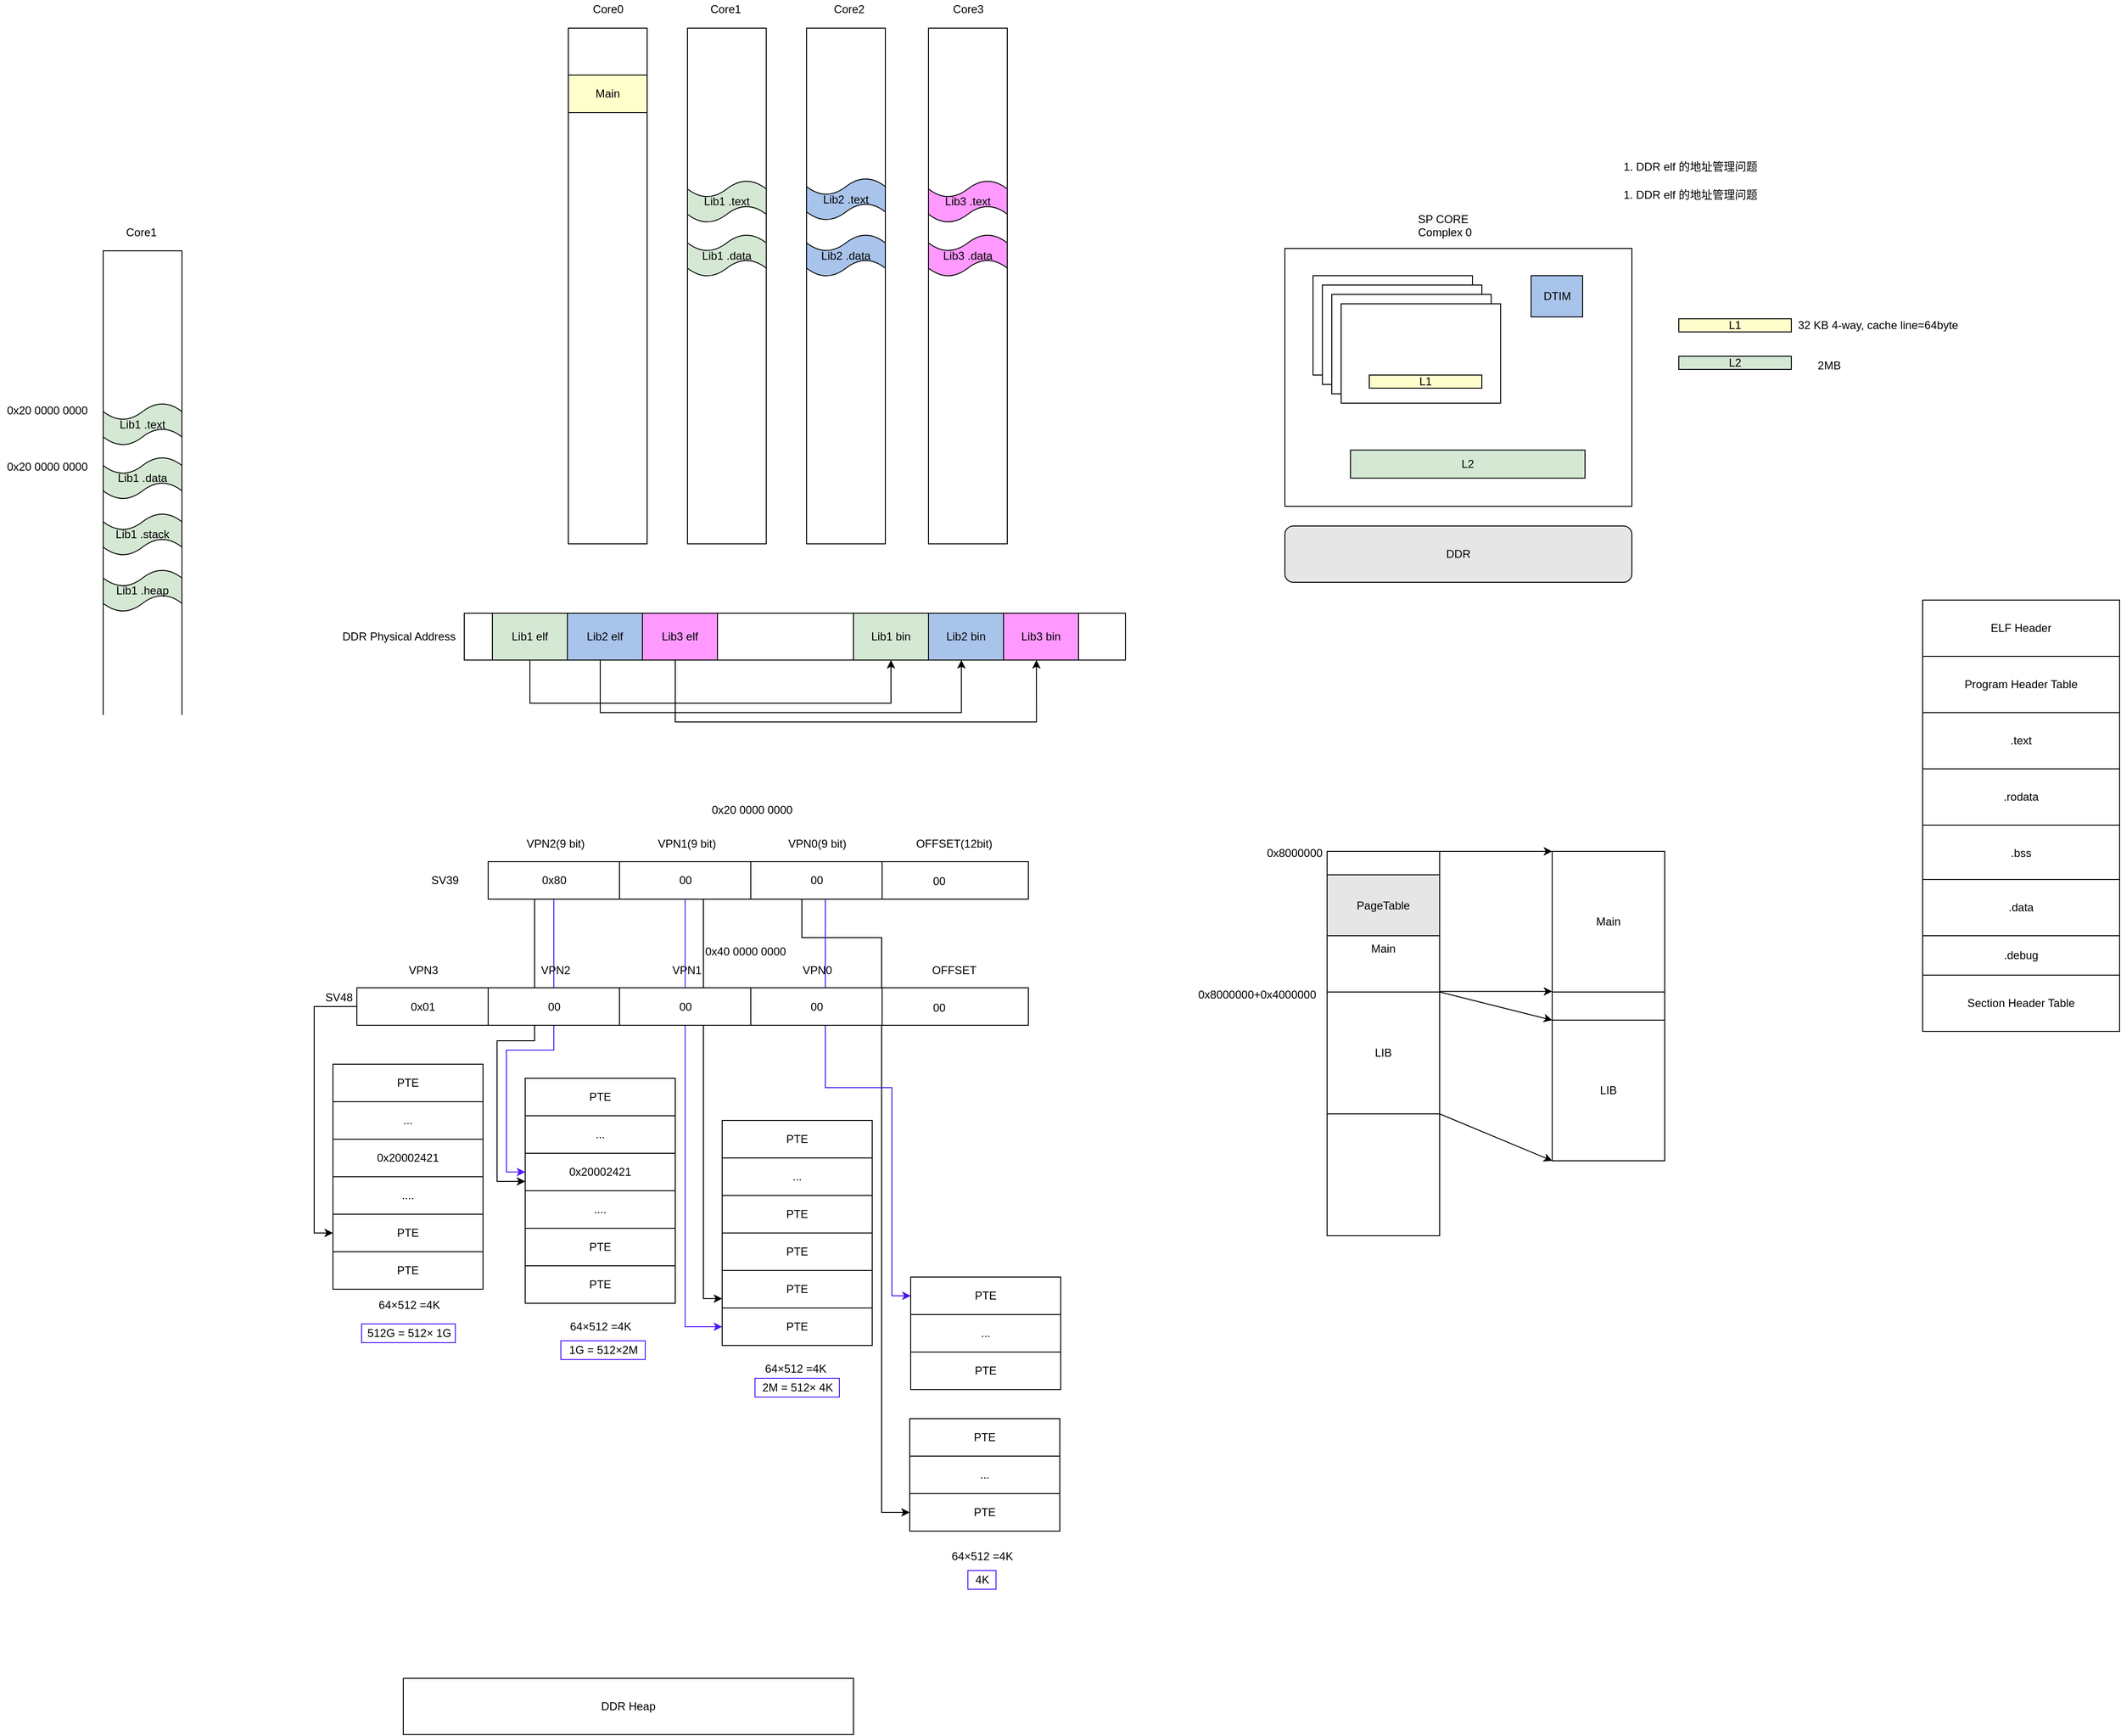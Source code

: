 <mxfile version="16.2.6" type="github" pages="2">
  <diagram id="i7QMW1x5K39RaPrYkrut" name="Page-1">
    <mxGraphModel dx="2685" dy="793" grid="1" gridSize="10" guides="1" tooltips="1" connect="1" arrows="1" fold="1" page="1" pageScale="1" pageWidth="827" pageHeight="1169" math="0" shadow="0">
      <root>
        <mxCell id="0" />
        <mxCell id="1" parent="0" />
        <mxCell id="T-AjPEsx9ttNybl-r1r7-1" value="&lt;br&gt;&lt;br&gt;&lt;br&gt;&lt;br&gt;Main" style="rounded=0;whiteSpace=wrap;html=1;" parent="1" vertex="1">
          <mxGeometry x="1235" y="1038" width="120" height="150" as="geometry" />
        </mxCell>
        <mxCell id="L2IleCqi2TQ5qBMg59UK-1" value="" style="rounded=0;whiteSpace=wrap;html=1;shadow=0;fillColor=#FFFFFF;" parent="1" vertex="1">
          <mxGeometry x="680" y="160" width="84" height="550" as="geometry" />
        </mxCell>
        <mxCell id="UY1nmOvBTnCcTEySD0qH-19" value="" style="rounded=0;whiteSpace=wrap;html=1;shadow=0;fillColor=#FFFFFF;" parent="1" vertex="1">
          <mxGeometry x="553" y="160" width="84" height="550" as="geometry" />
        </mxCell>
        <mxCell id="5-YmETOSnR6zZhraZ0Ge-8" value="" style="rounded=0;whiteSpace=wrap;html=1;shadow=0;fillColor=#FFFFFF;" parent="1" vertex="1">
          <mxGeometry x="315" y="784" width="705" height="50" as="geometry" />
        </mxCell>
        <mxCell id="5-YmETOSnR6zZhraZ0Ge-15" value="1. DDR elf 的地址管理问题&lt;br&gt;&lt;br&gt;" style="text;html=1;align=center;verticalAlign=middle;resizable=0;points=[];autosize=1;" parent="1" vertex="1">
          <mxGeometry x="1542" y="300" width="160" height="30" as="geometry" />
        </mxCell>
        <mxCell id="5-YmETOSnR6zZhraZ0Ge-16" value="1. DDR elf 的地址管理问题&lt;br&gt;&lt;br&gt;" style="text;html=1;align=center;verticalAlign=middle;resizable=0;points=[];autosize=1;" parent="1" vertex="1">
          <mxGeometry x="1542" y="330" width="160" height="30" as="geometry" />
        </mxCell>
        <mxCell id="5-YmETOSnR6zZhraZ0Ge-19" value="&lt;span style=&quot;color: rgb(0 , 0 , 0) ; font-family: &amp;#34;helvetica&amp;#34; ; font-size: 12px ; font-style: normal ; font-weight: 400 ; letter-spacing: normal ; text-align: center ; text-indent: 0px ; text-transform: none ; word-spacing: 0px ; background-color: rgb(248 , 249 , 250) ; display: inline ; float: none&quot;&gt;SP CORE Complex 0&lt;/span&gt;" style="text;whiteSpace=wrap;html=1;" parent="1" vertex="1">
          <mxGeometry x="1330" y="350" width="90" height="30" as="geometry" />
        </mxCell>
        <mxCell id="UY1nmOvBTnCcTEySD0qH-1" value="" style="rounded=0;whiteSpace=wrap;html=1;shadow=0;fillColor=#FFFFFF;" parent="1" vertex="1">
          <mxGeometry x="426" y="160" width="84" height="550" as="geometry" />
        </mxCell>
        <mxCell id="UY1nmOvBTnCcTEySD0qH-3" value="Core0" style="text;html=1;align=center;verticalAlign=middle;resizable=0;points=[];autosize=1;" parent="1" vertex="1">
          <mxGeometry x="443" y="130" width="50" height="20" as="geometry" />
        </mxCell>
        <mxCell id="UY1nmOvBTnCcTEySD0qH-6" value="Core1&amp;nbsp;" style="text;html=1;align=center;verticalAlign=middle;resizable=0;points=[];autosize=1;" parent="1" vertex="1">
          <mxGeometry x="570" y="130" width="50" height="20" as="geometry" />
        </mxCell>
        <mxCell id="HonQHaW1GuDTfkBPhVtA-12" style="edgeStyle=orthogonalEdgeStyle;rounded=0;orthogonalLoop=1;jettySize=auto;html=1;entryX=0.5;entryY=1;entryDx=0;entryDy=0;" parent="1" source="5-YmETOSnR6zZhraZ0Ge-2" target="HonQHaW1GuDTfkBPhVtA-6" edge="1">
          <mxGeometry relative="1" as="geometry">
            <Array as="points">
              <mxPoint x="385" y="880" />
              <mxPoint x="770" y="880" />
            </Array>
          </mxGeometry>
        </mxCell>
        <mxCell id="5-YmETOSnR6zZhraZ0Ge-2" value="Lib1 elf" style="rounded=0;whiteSpace=wrap;html=1;fillColor=#D5E8D4;direction=east;" parent="1" vertex="1">
          <mxGeometry x="345" y="784" width="80" height="50" as="geometry" />
        </mxCell>
        <mxCell id="5-YmETOSnR6zZhraZ0Ge-4" value="&lt;span&gt;Lib2 elf&lt;/span&gt;" style="rounded=0;whiteSpace=wrap;html=1;fillColor=#A9C4EB;direction=east;" parent="1" vertex="1">
          <mxGeometry x="425" y="784" width="80" height="50" as="geometry" />
        </mxCell>
        <mxCell id="5-YmETOSnR6zZhraZ0Ge-5" value="&lt;span&gt;Lib3 elf&lt;/span&gt;" style="rounded=0;whiteSpace=wrap;html=1;fillColor=#FF99FF;direction=east;" parent="1" vertex="1">
          <mxGeometry x="505" y="784" width="80" height="50" as="geometry" />
        </mxCell>
        <mxCell id="UY1nmOvBTnCcTEySD0qH-9" value="DDR Physical Address" style="text;html=1;align=center;verticalAlign=middle;resizable=0;points=[];autosize=1;strokeColor=none;fillColor=none;" parent="1" vertex="1">
          <mxGeometry x="175" y="799" width="140" height="20" as="geometry" />
        </mxCell>
        <mxCell id="UY1nmOvBTnCcTEySD0qH-10" style="edgeStyle=orthogonalEdgeStyle;rounded=0;orthogonalLoop=1;jettySize=auto;html=1;exitX=0.5;exitY=1;exitDx=0;exitDy=0;" parent="1" source="UY1nmOvBTnCcTEySD0qH-1" target="UY1nmOvBTnCcTEySD0qH-1" edge="1">
          <mxGeometry relative="1" as="geometry" />
        </mxCell>
        <mxCell id="UY1nmOvBTnCcTEySD0qH-16" value="Lib2 .text" style="shape=tape;whiteSpace=wrap;html=1;fillColor=#A9C4EB;" parent="1" vertex="1">
          <mxGeometry x="680" y="320" width="84" height="45" as="geometry" />
        </mxCell>
        <mxCell id="UY1nmOvBTnCcTEySD0qH-17" value="Lib2 .data" style="shape=tape;whiteSpace=wrap;html=1;fillColor=#A9C4EB;" parent="1" vertex="1">
          <mxGeometry x="680" y="380" width="84" height="45" as="geometry" />
        </mxCell>
        <mxCell id="UY1nmOvBTnCcTEySD0qH-18" value="Lib1 .text" style="shape=tape;whiteSpace=wrap;html=1;fillColor=#D5E8D4;" parent="1" vertex="1">
          <mxGeometry x="553" y="322.5" width="84" height="45" as="geometry" />
        </mxCell>
        <mxCell id="UY1nmOvBTnCcTEySD0qH-21" value="Main" style="rounded=0;whiteSpace=wrap;html=1;shadow=0;fillColor=#FFFFCC;" parent="1" vertex="1">
          <mxGeometry x="426" y="210" width="84" height="40" as="geometry" />
        </mxCell>
        <mxCell id="UY1nmOvBTnCcTEySD0qH-22" value="Lib1 .data" style="shape=tape;whiteSpace=wrap;html=1;fillColor=#D5E8D4;" parent="1" vertex="1">
          <mxGeometry x="553" y="380" width="84" height="45" as="geometry" />
        </mxCell>
        <mxCell id="-TkV1AA6lkXoR1iK7Sbg-1" value="" style="rounded=0;whiteSpace=wrap;html=1;" parent="1" vertex="1">
          <mxGeometry x="1190" y="395" width="370" height="275" as="geometry" />
        </mxCell>
        <mxCell id="-TkV1AA6lkXoR1iK7Sbg-10" value="L2" style="rounded=0;whiteSpace=wrap;html=1;fillColor=#D5E8D4;" parent="1" vertex="1">
          <mxGeometry x="1260" y="610" width="250" height="30" as="geometry" />
        </mxCell>
        <mxCell id="-TkV1AA6lkXoR1iK7Sbg-11" value="" style="rounded=0;whiteSpace=wrap;html=1;" parent="1" vertex="1">
          <mxGeometry x="1220" y="424" width="170" height="106" as="geometry" />
        </mxCell>
        <mxCell id="-TkV1AA6lkXoR1iK7Sbg-12" value="" style="rounded=0;whiteSpace=wrap;html=1;" parent="1" vertex="1">
          <mxGeometry x="1230" y="434" width="170" height="106" as="geometry" />
        </mxCell>
        <mxCell id="-TkV1AA6lkXoR1iK7Sbg-13" value="" style="rounded=0;whiteSpace=wrap;html=1;" parent="1" vertex="1">
          <mxGeometry x="1240" y="444" width="170" height="106" as="geometry" />
        </mxCell>
        <mxCell id="-TkV1AA6lkXoR1iK7Sbg-14" value="" style="rounded=0;whiteSpace=wrap;html=1;" parent="1" vertex="1">
          <mxGeometry x="1250" y="454" width="170" height="106" as="geometry" />
        </mxCell>
        <mxCell id="-TkV1AA6lkXoR1iK7Sbg-15" value="L1" style="rounded=0;whiteSpace=wrap;html=1;fillColor=#FFFFCC;" parent="1" vertex="1">
          <mxGeometry x="1280" y="530" width="120" height="14" as="geometry" />
        </mxCell>
        <mxCell id="-TkV1AA6lkXoR1iK7Sbg-16" value="DDR" style="rounded=1;whiteSpace=wrap;html=1;fillColor=#E6E6E6;" parent="1" vertex="1">
          <mxGeometry x="1190" y="691" width="370" height="60" as="geometry" />
        </mxCell>
        <mxCell id="-TkV1AA6lkXoR1iK7Sbg-17" value="DTIM" style="rounded=0;whiteSpace=wrap;html=1;fillColor=#A9C4EB;" parent="1" vertex="1">
          <mxGeometry x="1452.5" y="424" width="55" height="44" as="geometry" />
        </mxCell>
        <mxCell id="-TkV1AA6lkXoR1iK7Sbg-18" value="L1" style="rounded=0;whiteSpace=wrap;html=1;fillColor=#FFFFCC;" parent="1" vertex="1">
          <mxGeometry x="1610" y="470" width="120" height="14" as="geometry" />
        </mxCell>
        <mxCell id="-TkV1AA6lkXoR1iK7Sbg-20" value="32 KB 4-way, cache line=64byte" style="text;html=1;align=center;verticalAlign=middle;resizable=0;points=[];autosize=1;strokeColor=none;fillColor=none;" parent="1" vertex="1">
          <mxGeometry x="1727" y="467" width="190" height="20" as="geometry" />
        </mxCell>
        <mxCell id="-TkV1AA6lkXoR1iK7Sbg-21" value="L2" style="rounded=0;whiteSpace=wrap;html=1;fillColor=#D5E8D4;" parent="1" vertex="1">
          <mxGeometry x="1610" y="510" width="120" height="14" as="geometry" />
        </mxCell>
        <mxCell id="L2IleCqi2TQ5qBMg59UK-2" value="Core2" style="text;html=1;align=center;verticalAlign=middle;resizable=0;points=[];autosize=1;" parent="1" vertex="1">
          <mxGeometry x="700" y="130" width="50" height="20" as="geometry" />
        </mxCell>
        <mxCell id="HonQHaW1GuDTfkBPhVtA-1" value="ELF Header" style="rounded=0;whiteSpace=wrap;html=1;" parent="1" vertex="1">
          <mxGeometry x="1870" y="770" width="210" height="60" as="geometry" />
        </mxCell>
        <mxCell id="HonQHaW1GuDTfkBPhVtA-2" value="" style="rounded=0;whiteSpace=wrap;html=1;shadow=0;fillColor=#FFFFFF;" parent="1" vertex="1">
          <mxGeometry x="810" y="160" width="84" height="550" as="geometry" />
        </mxCell>
        <mxCell id="HonQHaW1GuDTfkBPhVtA-3" value="Core3" style="text;html=1;align=center;verticalAlign=middle;resizable=0;points=[];autosize=1;" parent="1" vertex="1">
          <mxGeometry x="827" y="130" width="50" height="20" as="geometry" />
        </mxCell>
        <mxCell id="HonQHaW1GuDTfkBPhVtA-4" value="Lib3 .text" style="shape=tape;whiteSpace=wrap;html=1;fillColor=#FF99FF;" parent="1" vertex="1">
          <mxGeometry x="810" y="322.5" width="84" height="45" as="geometry" />
        </mxCell>
        <mxCell id="HonQHaW1GuDTfkBPhVtA-5" value="Lib3 .data" style="shape=tape;whiteSpace=wrap;html=1;fillColor=#FF99FF;" parent="1" vertex="1">
          <mxGeometry x="810" y="380" width="84" height="45" as="geometry" />
        </mxCell>
        <mxCell id="HonQHaW1GuDTfkBPhVtA-6" value="Lib1 bin" style="rounded=0;whiteSpace=wrap;html=1;fillColor=#D5E8D4;direction=east;" parent="1" vertex="1">
          <mxGeometry x="730" y="784" width="80" height="50" as="geometry" />
        </mxCell>
        <mxCell id="HonQHaW1GuDTfkBPhVtA-7" value="&lt;span&gt;Lib2 bin&lt;/span&gt;" style="rounded=0;whiteSpace=wrap;html=1;fillColor=#A9C4EB;direction=east;" parent="1" vertex="1">
          <mxGeometry x="810" y="784" width="80" height="50" as="geometry" />
        </mxCell>
        <mxCell id="HonQHaW1GuDTfkBPhVtA-8" value="&lt;span&gt;Lib3 bin&lt;/span&gt;" style="rounded=0;whiteSpace=wrap;html=1;fillColor=#FF99FF;direction=east;" parent="1" vertex="1">
          <mxGeometry x="890" y="784" width="80" height="50" as="geometry" />
        </mxCell>
        <mxCell id="HonQHaW1GuDTfkBPhVtA-14" style="edgeStyle=orthogonalEdgeStyle;rounded=0;orthogonalLoop=1;jettySize=auto;html=1;entryX=0.5;entryY=1;entryDx=0;entryDy=0;" parent="1" edge="1">
          <mxGeometry relative="1" as="geometry">
            <mxPoint x="460.001" y="834" as="sourcePoint" />
            <mxPoint x="845.06" y="834" as="targetPoint" />
            <Array as="points">
              <mxPoint x="460" y="890" />
              <mxPoint x="845" y="890" />
            </Array>
          </mxGeometry>
        </mxCell>
        <mxCell id="HonQHaW1GuDTfkBPhVtA-15" style="edgeStyle=orthogonalEdgeStyle;rounded=0;orthogonalLoop=1;jettySize=auto;html=1;entryX=0.5;entryY=1;entryDx=0;entryDy=0;" parent="1" edge="1">
          <mxGeometry relative="1" as="geometry">
            <mxPoint x="540.001" y="834" as="sourcePoint" />
            <mxPoint x="925.06" y="834" as="targetPoint" />
            <Array as="points">
              <mxPoint x="540" y="900" />
              <mxPoint x="925" y="900" />
            </Array>
          </mxGeometry>
        </mxCell>
        <mxCell id="jBTfVMKnUpAUVkYWKBrM-1" value="Main" style="rounded=0;whiteSpace=wrap;html=1;shadow=0;fillColor=#FFFFFF;" parent="1" vertex="1">
          <mxGeometry x="1475" y="1038" width="120" height="150" as="geometry" />
        </mxCell>
        <mxCell id="jBTfVMKnUpAUVkYWKBrM-3" value="2MB" style="text;html=1;align=center;verticalAlign=middle;resizable=0;points=[];autosize=1;strokeColor=none;fillColor=none;" parent="1" vertex="1">
          <mxGeometry x="1750" y="510" width="40" height="20" as="geometry" />
        </mxCell>
        <mxCell id="Frzh3NOF6K0jL3K60kuY-6" value="" style="rounded=0;whiteSpace=wrap;html=1;shadow=0;fillColor=#FFFFFF;" parent="1" vertex="1">
          <mxGeometry x="-70" y="397.5" width="84" height="550" as="geometry" />
        </mxCell>
        <mxCell id="Frzh3NOF6K0jL3K60kuY-7" value="Core1&amp;nbsp;" style="text;html=1;align=center;verticalAlign=middle;resizable=0;points=[];autosize=1;" parent="1" vertex="1">
          <mxGeometry x="-53" y="367.5" width="50" height="20" as="geometry" />
        </mxCell>
        <mxCell id="Frzh3NOF6K0jL3K60kuY-8" value="Lib1 .text" style="shape=tape;whiteSpace=wrap;html=1;fillColor=#D5E8D4;" parent="1" vertex="1">
          <mxGeometry x="-70" y="560" width="84" height="45" as="geometry" />
        </mxCell>
        <mxCell id="Frzh3NOF6K0jL3K60kuY-9" value="Lib1 .data" style="shape=tape;whiteSpace=wrap;html=1;fillColor=#D5E8D4;" parent="1" vertex="1">
          <mxGeometry x="-70" y="617.5" width="84" height="45" as="geometry" />
        </mxCell>
        <mxCell id="Frzh3NOF6K0jL3K60kuY-10" value="Lib1 .stack" style="shape=tape;whiteSpace=wrap;html=1;fillColor=#D5E8D4;" parent="1" vertex="1">
          <mxGeometry x="-70" y="677.5" width="84" height="45" as="geometry" />
        </mxCell>
        <mxCell id="Frzh3NOF6K0jL3K60kuY-11" value="Lib1 .heap" style="shape=tape;whiteSpace=wrap;html=1;fillColor=#D5E8D4;" parent="1" vertex="1">
          <mxGeometry x="-70" y="737.5" width="84" height="45" as="geometry" />
        </mxCell>
        <mxCell id="Frzh3NOF6K0jL3K60kuY-13" value="..." style="rounded=0;whiteSpace=wrap;html=1;" parent="1" vertex="1">
          <mxGeometry x="380" y="1320" width="160" height="40" as="geometry" />
        </mxCell>
        <mxCell id="Frzh3NOF6K0jL3K60kuY-14" value="..." style="rounded=0;whiteSpace=wrap;html=1;" parent="1" vertex="1">
          <mxGeometry x="380" y="1360" width="160" height="40" as="geometry" />
        </mxCell>
        <mxCell id="Frzh3NOF6K0jL3K60kuY-16" value="...." style="rounded=0;whiteSpace=wrap;html=1;" parent="1" vertex="1">
          <mxGeometry x="380" y="1400" width="160" height="40" as="geometry" />
        </mxCell>
        <mxCell id="Frzh3NOF6K0jL3K60kuY-18" value="PTE" style="rounded=0;whiteSpace=wrap;html=1;" parent="1" vertex="1">
          <mxGeometry x="590" y="1445" width="160" height="40" as="geometry" />
        </mxCell>
        <mxCell id="Frzh3NOF6K0jL3K60kuY-19" value="..." style="rounded=0;whiteSpace=wrap;html=1;" parent="1" vertex="1">
          <mxGeometry x="590" y="1485" width="160" height="40" as="geometry" />
        </mxCell>
        <mxCell id="iAb83iII4qzcodz275BM-15" style="edgeStyle=orthogonalEdgeStyle;rounded=0;orthogonalLoop=1;jettySize=auto;html=1;entryX=0;entryY=0.5;entryDx=0;entryDy=0;exitX=0.389;exitY=0.986;exitDx=0;exitDy=0;exitPerimeter=0;" parent="1" source="iAb83iII4qzcodz275BM-1" target="Frzh3NOF6K0jL3K60kuY-24" edge="1">
          <mxGeometry relative="1" as="geometry">
            <Array as="points">
              <mxPoint x="675" y="1130" />
              <mxPoint x="760" y="1130" />
              <mxPoint x="760" y="1743" />
            </Array>
          </mxGeometry>
        </mxCell>
        <mxCell id="Frzh3NOF6K0jL3K60kuY-20" value="PTE" style="rounded=0;whiteSpace=wrap;html=1;" parent="1" vertex="1">
          <mxGeometry x="590" y="1525" width="160" height="40" as="geometry" />
        </mxCell>
        <mxCell id="Frzh3NOF6K0jL3K60kuY-22" value="PTE" style="rounded=0;whiteSpace=wrap;html=1;" parent="1" vertex="1">
          <mxGeometry x="790" y="1643" width="160" height="40" as="geometry" />
        </mxCell>
        <mxCell id="Frzh3NOF6K0jL3K60kuY-23" value="..." style="rounded=0;whiteSpace=wrap;html=1;" parent="1" vertex="1">
          <mxGeometry x="790" y="1683" width="160" height="40" as="geometry" />
        </mxCell>
        <mxCell id="Frzh3NOF6K0jL3K60kuY-24" value="PTE" style="rounded=0;whiteSpace=wrap;html=1;" parent="1" vertex="1">
          <mxGeometry x="790" y="1723" width="160" height="40" as="geometry" />
        </mxCell>
        <mxCell id="iAb83iII4qzcodz275BM-50" style="edgeStyle=orthogonalEdgeStyle;rounded=0;orthogonalLoop=1;jettySize=auto;html=1;entryX=0;entryY=0.5;entryDx=0;entryDy=0;strokeColor=#4F19FF;" parent="1" source="Frzh3NOF6K0jL3K60kuY-26" target="Frzh3NOF6K0jL3K60kuY-20" edge="1">
          <mxGeometry relative="1" as="geometry" />
        </mxCell>
        <mxCell id="iAb83iII4qzcodz275BM-51" style="edgeStyle=orthogonalEdgeStyle;rounded=0;orthogonalLoop=1;jettySize=auto;html=1;entryX=0;entryY=0.75;entryDx=0;entryDy=0;strokeColor=#000000;" parent="1" source="Frzh3NOF6K0jL3K60kuY-26" target="iAb83iII4qzcodz275BM-19" edge="1">
          <mxGeometry relative="1" as="geometry">
            <Array as="points">
              <mxPoint x="570" y="1515" />
            </Array>
          </mxGeometry>
        </mxCell>
        <mxCell id="Frzh3NOF6K0jL3K60kuY-26" value="00" style="rounded=0;whiteSpace=wrap;html=1;" parent="1" vertex="1">
          <mxGeometry x="480.5" y="1049" width="140" height="40" as="geometry" />
        </mxCell>
        <mxCell id="Frzh3NOF6K0jL3K60kuY-27" value="0x20 0000 0000" style="text;html=1;align=center;verticalAlign=middle;resizable=0;points=[];autosize=1;strokeColor=none;fillColor=none;" parent="1" vertex="1">
          <mxGeometry x="-180" y="557.5" width="100" height="20" as="geometry" />
        </mxCell>
        <mxCell id="Frzh3NOF6K0jL3K60kuY-28" value="0x20 0000 0000" style="text;html=1;align=center;verticalAlign=middle;resizable=0;points=[];autosize=1;strokeColor=none;fillColor=none;" parent="1" vertex="1">
          <mxGeometry x="-180" y="617.5" width="100" height="20" as="geometry" />
        </mxCell>
        <mxCell id="iAb83iII4qzcodz275BM-53" style="edgeStyle=orthogonalEdgeStyle;rounded=0;orthogonalLoop=1;jettySize=auto;html=1;entryX=0;entryY=0.5;entryDx=0;entryDy=0;strokeColor=#4817E8;" parent="1" source="iAb83iII4qzcodz275BM-1" target="iAb83iII4qzcodz275BM-24" edge="1">
          <mxGeometry relative="1" as="geometry">
            <Array as="points">
              <mxPoint x="700" y="1290" />
              <mxPoint x="771" y="1290" />
              <mxPoint x="771" y="1512" />
            </Array>
          </mxGeometry>
        </mxCell>
        <mxCell id="iAb83iII4qzcodz275BM-1" value="00" style="rounded=0;whiteSpace=wrap;html=1;" parent="1" vertex="1">
          <mxGeometry x="620.5" y="1049" width="140" height="40" as="geometry" />
        </mxCell>
        <mxCell id="iAb83iII4qzcodz275BM-2" value="" style="rounded=0;whiteSpace=wrap;html=1;" parent="1" vertex="1">
          <mxGeometry x="760.5" y="1049" width="156" height="40" as="geometry" />
        </mxCell>
        <mxCell id="iAb83iII4qzcodz275BM-3" value="00" style="text;html=1;align=center;verticalAlign=middle;resizable=0;points=[];autosize=1;strokeColor=none;fillColor=none;" parent="1" vertex="1">
          <mxGeometry x="805.5" y="1060" width="30" height="20" as="geometry" />
        </mxCell>
        <mxCell id="iAb83iII4qzcodz275BM-49" style="edgeStyle=orthogonalEdgeStyle;rounded=0;orthogonalLoop=1;jettySize=auto;html=1;entryX=0;entryY=0.5;entryDx=0;entryDy=0;strokeColor=#4F19FF;" parent="1" source="iAb83iII4qzcodz275BM-4" target="iAb83iII4qzcodz275BM-13" edge="1">
          <mxGeometry relative="1" as="geometry">
            <Array as="points">
              <mxPoint x="410" y="1250" />
              <mxPoint x="360" y="1250" />
              <mxPoint x="360" y="1380" />
            </Array>
          </mxGeometry>
        </mxCell>
        <mxCell id="iAb83iII4qzcodz275BM-52" style="edgeStyle=orthogonalEdgeStyle;rounded=0;orthogonalLoop=1;jettySize=auto;html=1;entryX=0;entryY=0.75;entryDx=0;entryDy=0;strokeColor=#000000;" parent="1" source="iAb83iII4qzcodz275BM-4" target="iAb83iII4qzcodz275BM-13" edge="1">
          <mxGeometry relative="1" as="geometry">
            <Array as="points">
              <mxPoint x="390" y="1240" />
              <mxPoint x="350" y="1240" />
              <mxPoint x="350" y="1390" />
            </Array>
          </mxGeometry>
        </mxCell>
        <mxCell id="iAb83iII4qzcodz275BM-4" value="0x80" style="rounded=0;whiteSpace=wrap;html=1;" parent="1" vertex="1">
          <mxGeometry x="340.5" y="1049" width="140" height="40" as="geometry" />
        </mxCell>
        <mxCell id="iAb83iII4qzcodz275BM-6" value="SV39" style="text;html=1;align=center;verticalAlign=middle;resizable=0;points=[];autosize=1;strokeColor=none;fillColor=none;" parent="1" vertex="1">
          <mxGeometry x="273.5" y="1059" width="40" height="20" as="geometry" />
        </mxCell>
        <mxCell id="iAb83iII4qzcodz275BM-7" value="OFFSET(12bit)" style="text;html=1;align=center;verticalAlign=middle;resizable=0;points=[];autosize=1;strokeColor=none;fillColor=none;" parent="1" vertex="1">
          <mxGeometry x="786.5" y="1020" width="100" height="20" as="geometry" />
        </mxCell>
        <mxCell id="iAb83iII4qzcodz275BM-8" value="VPN0(9 bit)" style="text;html=1;align=center;verticalAlign=middle;resizable=0;points=[];autosize=1;strokeColor=none;fillColor=none;" parent="1" vertex="1">
          <mxGeometry x="650.5" y="1020" width="80" height="20" as="geometry" />
        </mxCell>
        <mxCell id="iAb83iII4qzcodz275BM-9" value="VPN1(9 bit)" style="text;html=1;align=center;verticalAlign=middle;resizable=0;points=[];autosize=1;strokeColor=none;fillColor=none;" parent="1" vertex="1">
          <mxGeometry x="511.5" y="1020" width="80" height="20" as="geometry" />
        </mxCell>
        <mxCell id="iAb83iII4qzcodz275BM-10" value="VPN2(9 bit)" style="text;html=1;align=center;verticalAlign=middle;resizable=0;points=[];autosize=1;strokeColor=none;fillColor=none;" parent="1" vertex="1">
          <mxGeometry x="371.5" y="1020" width="80" height="20" as="geometry" />
        </mxCell>
        <mxCell id="iAb83iII4qzcodz275BM-11" value="0x20 0000 0000" style="text;whiteSpace=wrap;html=1;" parent="1" vertex="1">
          <mxGeometry x="576.5" y="980" width="100" height="30" as="geometry" />
        </mxCell>
        <mxCell id="iAb83iII4qzcodz275BM-12" value="PTE" style="rounded=0;whiteSpace=wrap;html=1;" parent="1" vertex="1">
          <mxGeometry x="380" y="1440" width="160" height="40" as="geometry" />
        </mxCell>
        <mxCell id="iAb83iII4qzcodz275BM-13" value="0x20002421" style="rounded=0;whiteSpace=wrap;html=1;" parent="1" vertex="1">
          <mxGeometry x="380" y="1360" width="160" height="40" as="geometry" />
        </mxCell>
        <mxCell id="iAb83iII4qzcodz275BM-14" value="PTE" style="rounded=0;whiteSpace=wrap;html=1;" parent="1" vertex="1">
          <mxGeometry x="380" y="1280" width="160" height="40" as="geometry" />
        </mxCell>
        <mxCell id="iAb83iII4qzcodz275BM-19" value="PTE" style="rounded=0;whiteSpace=wrap;html=1;" parent="1" vertex="1">
          <mxGeometry x="590" y="1485" width="160" height="40" as="geometry" />
        </mxCell>
        <mxCell id="iAb83iII4qzcodz275BM-20" value="PTE" style="rounded=0;whiteSpace=wrap;html=1;" parent="1" vertex="1">
          <mxGeometry x="590" y="1405" width="160" height="40" as="geometry" />
        </mxCell>
        <mxCell id="iAb83iII4qzcodz275BM-21" value="..." style="rounded=0;whiteSpace=wrap;html=1;" parent="1" vertex="1">
          <mxGeometry x="590" y="1365" width="160" height="40" as="geometry" />
        </mxCell>
        <mxCell id="iAb83iII4qzcodz275BM-22" value="PTE" style="rounded=0;whiteSpace=wrap;html=1;" parent="1" vertex="1">
          <mxGeometry x="590" y="1325" width="160" height="40" as="geometry" />
        </mxCell>
        <mxCell id="iAb83iII4qzcodz275BM-24" value="PTE" style="rounded=0;whiteSpace=wrap;html=1;" parent="1" vertex="1">
          <mxGeometry x="791" y="1492" width="160" height="40" as="geometry" />
        </mxCell>
        <mxCell id="iAb83iII4qzcodz275BM-25" value="..." style="rounded=0;whiteSpace=wrap;html=1;" parent="1" vertex="1">
          <mxGeometry x="791" y="1532" width="160" height="40" as="geometry" />
        </mxCell>
        <mxCell id="iAb83iII4qzcodz275BM-26" value="PTE" style="rounded=0;whiteSpace=wrap;html=1;" parent="1" vertex="1">
          <mxGeometry x="791" y="1572" width="160" height="40" as="geometry" />
        </mxCell>
        <mxCell id="iAb83iII4qzcodz275BM-29" value="00" style="rounded=0;whiteSpace=wrap;html=1;" parent="1" vertex="1">
          <mxGeometry x="480.5" y="1183.5" width="140" height="40" as="geometry" />
        </mxCell>
        <mxCell id="iAb83iII4qzcodz275BM-30" value="00" style="rounded=0;whiteSpace=wrap;html=1;" parent="1" vertex="1">
          <mxGeometry x="620.5" y="1183.5" width="140" height="40" as="geometry" />
        </mxCell>
        <mxCell id="iAb83iII4qzcodz275BM-31" value="" style="rounded=0;whiteSpace=wrap;html=1;" parent="1" vertex="1">
          <mxGeometry x="760.5" y="1183.5" width="156" height="40" as="geometry" />
        </mxCell>
        <mxCell id="iAb83iII4qzcodz275BM-32" value="00" style="text;html=1;align=center;verticalAlign=middle;resizable=0;points=[];autosize=1;strokeColor=none;fillColor=none;" parent="1" vertex="1">
          <mxGeometry x="805.5" y="1194.5" width="30" height="20" as="geometry" />
        </mxCell>
        <mxCell id="iAb83iII4qzcodz275BM-33" value="00" style="rounded=0;whiteSpace=wrap;html=1;" parent="1" vertex="1">
          <mxGeometry x="340.5" y="1183.5" width="140" height="40" as="geometry" />
        </mxCell>
        <mxCell id="iAb83iII4qzcodz275BM-34" value="SV48" style="text;html=1;align=center;verticalAlign=middle;resizable=0;points=[];autosize=1;strokeColor=none;fillColor=none;" parent="1" vertex="1">
          <mxGeometry x="160.5" y="1183.5" width="40" height="20" as="geometry" />
        </mxCell>
        <mxCell id="iAb83iII4qzcodz275BM-35" value="OFFSET" style="text;html=1;align=center;verticalAlign=middle;resizable=0;points=[];autosize=1;strokeColor=none;fillColor=none;" parent="1" vertex="1">
          <mxGeometry x="806.5" y="1154.5" width="60" height="20" as="geometry" />
        </mxCell>
        <mxCell id="iAb83iII4qzcodz275BM-36" value="VPN0" style="text;html=1;align=center;verticalAlign=middle;resizable=0;points=[];autosize=1;strokeColor=none;fillColor=none;" parent="1" vertex="1">
          <mxGeometry x="665.5" y="1154.5" width="50" height="20" as="geometry" />
        </mxCell>
        <mxCell id="iAb83iII4qzcodz275BM-37" value="VPN1" style="text;html=1;align=center;verticalAlign=middle;resizable=0;points=[];autosize=1;strokeColor=none;fillColor=none;" parent="1" vertex="1">
          <mxGeometry x="526.5" y="1154.5" width="50" height="20" as="geometry" />
        </mxCell>
        <mxCell id="iAb83iII4qzcodz275BM-38" value="VPN2" style="text;html=1;align=center;verticalAlign=middle;resizable=0;points=[];autosize=1;strokeColor=none;fillColor=none;" parent="1" vertex="1">
          <mxGeometry x="386.5" y="1154.5" width="50" height="20" as="geometry" />
        </mxCell>
        <mxCell id="iAb83iII4qzcodz275BM-39" value="0x40 0000 0000" style="text;whiteSpace=wrap;html=1;" parent="1" vertex="1">
          <mxGeometry x="570" y="1130.5" width="100" height="30" as="geometry" />
        </mxCell>
        <mxCell id="w6HPj9V6Y2Tt4IjDxGVq-17" style="edgeStyle=orthogonalEdgeStyle;rounded=0;orthogonalLoop=1;jettySize=auto;html=1;entryX=0;entryY=0.5;entryDx=0;entryDy=0;" parent="1" source="iAb83iII4qzcodz275BM-40" target="w6HPj9V6Y2Tt4IjDxGVq-6" edge="1">
          <mxGeometry relative="1" as="geometry">
            <Array as="points">
              <mxPoint x="155" y="1204" />
              <mxPoint x="155" y="1445" />
            </Array>
          </mxGeometry>
        </mxCell>
        <mxCell id="iAb83iII4qzcodz275BM-40" value="0x01" style="rounded=0;whiteSpace=wrap;html=1;" parent="1" vertex="1">
          <mxGeometry x="200.5" y="1183.5" width="140" height="40" as="geometry" />
        </mxCell>
        <mxCell id="iAb83iII4qzcodz275BM-41" value="VPN3" style="text;html=1;align=center;verticalAlign=middle;resizable=0;points=[];autosize=1;strokeColor=none;fillColor=none;" parent="1" vertex="1">
          <mxGeometry x="245.5" y="1154.5" width="50" height="20" as="geometry" />
        </mxCell>
        <mxCell id="iAb83iII4qzcodz275BM-43" value="DDR Heap" style="rounded=0;whiteSpace=wrap;html=1;" parent="1" vertex="1">
          <mxGeometry x="250" y="1920" width="480" height="60" as="geometry" />
        </mxCell>
        <mxCell id="iAb83iII4qzcodz275BM-45" value="" style="rounded=0;whiteSpace=wrap;html=1;" parent="1" vertex="1">
          <mxGeometry x="1475" y="1188" width="120" height="30" as="geometry" />
        </mxCell>
        <mxCell id="iAb83iII4qzcodz275BM-55" value="&lt;div style=&quot;background-color: rgb(30 , 30 , 30) ; font-family: &amp;#34;consolas&amp;#34; , &amp;#34;courier new&amp;#34; , monospace ; font-size: 14px ; line-height: 19px&quot;&gt;&lt;br&gt;&lt;/div&gt;" style="text;html=1;align=center;verticalAlign=middle;resizable=0;points=[];autosize=1;strokeColor=none;fillColor=none;" parent="1" vertex="1">
          <mxGeometry x="1240" y="1401" width="20" height="20" as="geometry" />
        </mxCell>
        <mxCell id="iAb83iII4qzcodz275BM-56" value="0x8000000" style="text;html=1;align=center;verticalAlign=middle;resizable=0;points=[];autosize=1;strokeColor=none;fillColor=none;" parent="1" vertex="1">
          <mxGeometry x="1165" y="1030" width="70" height="20" as="geometry" />
        </mxCell>
        <mxCell id="iAb83iII4qzcodz275BM-59" value="0x8000000+0x4000000" style="text;html=1;align=center;verticalAlign=middle;resizable=0;points=[];autosize=1;strokeColor=none;fillColor=none;" parent="1" vertex="1">
          <mxGeometry x="1090" y="1181" width="140" height="20" as="geometry" />
        </mxCell>
        <mxCell id="0My85Eolew8qg0krZRY6-1" value="PageTable" style="rounded=0;whiteSpace=wrap;html=1;shadow=0;fillColor=#E6E6E6;" parent="1" vertex="1">
          <mxGeometry x="1235" y="1063" width="120" height="65" as="geometry" />
        </mxCell>
        <mxCell id="0jZwgNFb_LE2F_llQ_Ys-1" value="64×512 =4K" style="text;html=1;align=center;verticalAlign=middle;resizable=0;points=[];autosize=1;strokeColor=none;fillColor=none;" parent="1" vertex="1">
          <mxGeometry x="420" y="1535" width="80" height="20" as="geometry" />
        </mxCell>
        <mxCell id="0jZwgNFb_LE2F_llQ_Ys-2" value="64×512 =4K" style="text;html=1;align=center;verticalAlign=middle;resizable=0;points=[];autosize=1;strokeColor=none;fillColor=none;" parent="1" vertex="1">
          <mxGeometry x="627.5" y="1580" width="80" height="20" as="geometry" />
        </mxCell>
        <mxCell id="0jZwgNFb_LE2F_llQ_Ys-3" value="64×512 =4K" style="text;html=1;align=center;verticalAlign=middle;resizable=0;points=[];autosize=1;strokeColor=none;fillColor=none;" parent="1" vertex="1">
          <mxGeometry x="827" y="1780" width="80" height="20" as="geometry" />
        </mxCell>
        <mxCell id="T-AjPEsx9ttNybl-r1r7-2" value="LIB" style="rounded=0;whiteSpace=wrap;html=1;" parent="1" vertex="1">
          <mxGeometry x="1235" y="1188" width="120" height="130" as="geometry" />
        </mxCell>
        <mxCell id="T-AjPEsx9ttNybl-r1r7-3" value="LIB" style="rounded=0;whiteSpace=wrap;html=1;shadow=0;fillColor=#FFFFFF;" parent="1" vertex="1">
          <mxGeometry x="1475" y="1218" width="120" height="150" as="geometry" />
        </mxCell>
        <mxCell id="T-AjPEsx9ttNybl-r1r7-4" value="" style="rounded=0;whiteSpace=wrap;html=1;" parent="1" vertex="1">
          <mxGeometry x="1235" y="1318" width="120" height="130" as="geometry" />
        </mxCell>
        <mxCell id="T-AjPEsx9ttNybl-r1r7-8" value="" style="endArrow=classic;html=1;rounded=0;entryX=0;entryY=0;entryDx=0;entryDy=0;" parent="1" target="jBTfVMKnUpAUVkYWKBrM-1" edge="1">
          <mxGeometry width="50" height="50" relative="1" as="geometry">
            <mxPoint x="1355" y="1038" as="sourcePoint" />
            <mxPoint x="1405" y="988" as="targetPoint" />
          </mxGeometry>
        </mxCell>
        <mxCell id="T-AjPEsx9ttNybl-r1r7-9" value="" style="endArrow=classic;html=1;rounded=0;entryX=0;entryY=0;entryDx=0;entryDy=0;" parent="1" edge="1">
          <mxGeometry width="50" height="50" relative="1" as="geometry">
            <mxPoint x="1355" y="1187.43" as="sourcePoint" />
            <mxPoint x="1475" y="1187.43" as="targetPoint" />
          </mxGeometry>
        </mxCell>
        <mxCell id="T-AjPEsx9ttNybl-r1r7-10" value="" style="endArrow=classic;html=1;rounded=0;entryX=0;entryY=0;entryDx=0;entryDy=0;exitX=1;exitY=0;exitDx=0;exitDy=0;" parent="1" source="T-AjPEsx9ttNybl-r1r7-2" target="T-AjPEsx9ttNybl-r1r7-3" edge="1">
          <mxGeometry width="50" height="50" relative="1" as="geometry">
            <mxPoint x="1365" y="1197.43" as="sourcePoint" />
            <mxPoint x="1485" y="1197.43" as="targetPoint" />
          </mxGeometry>
        </mxCell>
        <mxCell id="T-AjPEsx9ttNybl-r1r7-11" value="" style="endArrow=classic;html=1;rounded=0;entryX=0;entryY=1;entryDx=0;entryDy=0;" parent="1" target="T-AjPEsx9ttNybl-r1r7-3" edge="1">
          <mxGeometry width="50" height="50" relative="1" as="geometry">
            <mxPoint x="1355" y="1318.0" as="sourcePoint" />
            <mxPoint x="1475" y="1318.0" as="targetPoint" />
          </mxGeometry>
        </mxCell>
        <mxCell id="w6HPj9V6Y2Tt4IjDxGVq-1" value="PTE" style="rounded=0;whiteSpace=wrap;html=1;" parent="1" vertex="1">
          <mxGeometry x="380" y="1480" width="160" height="40" as="geometry" />
        </mxCell>
        <mxCell id="w6HPj9V6Y2Tt4IjDxGVq-3" value="..." style="rounded=0;whiteSpace=wrap;html=1;" parent="1" vertex="1">
          <mxGeometry x="175" y="1305" width="160" height="40" as="geometry" />
        </mxCell>
        <mxCell id="w6HPj9V6Y2Tt4IjDxGVq-4" value="..." style="rounded=0;whiteSpace=wrap;html=1;" parent="1" vertex="1">
          <mxGeometry x="175" y="1345" width="160" height="40" as="geometry" />
        </mxCell>
        <mxCell id="w6HPj9V6Y2Tt4IjDxGVq-5" value="...." style="rounded=0;whiteSpace=wrap;html=1;" parent="1" vertex="1">
          <mxGeometry x="175" y="1385" width="160" height="40" as="geometry" />
        </mxCell>
        <mxCell id="w6HPj9V6Y2Tt4IjDxGVq-6" value="PTE" style="rounded=0;whiteSpace=wrap;html=1;" parent="1" vertex="1">
          <mxGeometry x="175" y="1425" width="160" height="40" as="geometry" />
        </mxCell>
        <mxCell id="w6HPj9V6Y2Tt4IjDxGVq-7" value="0x20002421" style="rounded=0;whiteSpace=wrap;html=1;" parent="1" vertex="1">
          <mxGeometry x="175" y="1345" width="160" height="40" as="geometry" />
        </mxCell>
        <mxCell id="w6HPj9V6Y2Tt4IjDxGVq-8" value="PTE" style="rounded=0;whiteSpace=wrap;html=1;" parent="1" vertex="1">
          <mxGeometry x="175" y="1265" width="160" height="40" as="geometry" />
        </mxCell>
        <mxCell id="w6HPj9V6Y2Tt4IjDxGVq-9" value="PTE" style="rounded=0;whiteSpace=wrap;html=1;" parent="1" vertex="1">
          <mxGeometry x="175" y="1465" width="160" height="40" as="geometry" />
        </mxCell>
        <mxCell id="w6HPj9V6Y2Tt4IjDxGVq-11" value="64×512 =4K" style="text;html=1;align=center;verticalAlign=middle;resizable=0;points=[];autosize=1;strokeColor=none;fillColor=none;" parent="1" vertex="1">
          <mxGeometry x="215.5" y="1512" width="80" height="20" as="geometry" />
        </mxCell>
        <mxCell id="w6HPj9V6Y2Tt4IjDxGVq-12" value="512G = 512× 1G" style="text;html=1;align=center;verticalAlign=middle;resizable=0;points=[];autosize=1;strokeColor=#4F19FF;fillColor=none;" parent="1" vertex="1">
          <mxGeometry x="205.5" y="1542" width="100" height="20" as="geometry" />
        </mxCell>
        <mxCell id="w6HPj9V6Y2Tt4IjDxGVq-14" value="1G = 512×2M" style="text;html=1;align=center;verticalAlign=middle;resizable=0;points=[];autosize=1;strokeColor=#4F19FF;fillColor=none;" parent="1" vertex="1">
          <mxGeometry x="418" y="1560" width="90" height="20" as="geometry" />
        </mxCell>
        <mxCell id="w6HPj9V6Y2Tt4IjDxGVq-15" value="2M = 512× 4K" style="text;html=1;align=center;verticalAlign=middle;resizable=0;points=[];autosize=1;strokeColor=#4F19FF;fillColor=none;" parent="1" vertex="1">
          <mxGeometry x="625" y="1600" width="90" height="20" as="geometry" />
        </mxCell>
        <mxCell id="w6HPj9V6Y2Tt4IjDxGVq-16" value="4K" style="text;html=1;align=center;verticalAlign=middle;resizable=0;points=[];autosize=1;strokeColor=#4F19FF;fillColor=none;" parent="1" vertex="1">
          <mxGeometry x="852" y="1805" width="30" height="20" as="geometry" />
        </mxCell>
        <mxCell id="xvrqRhyHfqwC6KtIq9jP-1" value="Program Header Table" style="rounded=0;whiteSpace=wrap;html=1;" parent="1" vertex="1">
          <mxGeometry x="1870" y="830" width="210" height="60" as="geometry" />
        </mxCell>
        <mxCell id="xvrqRhyHfqwC6KtIq9jP-2" value=".text" style="rounded=0;whiteSpace=wrap;html=1;" parent="1" vertex="1">
          <mxGeometry x="1870" y="890" width="210" height="60" as="geometry" />
        </mxCell>
        <mxCell id="xvrqRhyHfqwC6KtIq9jP-3" value=".rodata" style="rounded=0;whiteSpace=wrap;html=1;" parent="1" vertex="1">
          <mxGeometry x="1870" y="950" width="210" height="60" as="geometry" />
        </mxCell>
        <mxCell id="xvrqRhyHfqwC6KtIq9jP-4" value=".bss" style="rounded=0;whiteSpace=wrap;html=1;" parent="1" vertex="1">
          <mxGeometry x="1870" y="1010" width="210" height="60" as="geometry" />
        </mxCell>
        <mxCell id="xvrqRhyHfqwC6KtIq9jP-5" value=".data" style="rounded=0;whiteSpace=wrap;html=1;" parent="1" vertex="1">
          <mxGeometry x="1870" y="1068" width="210" height="60" as="geometry" />
        </mxCell>
        <mxCell id="xvrqRhyHfqwC6KtIq9jP-6" value="Section Header Table" style="rounded=0;whiteSpace=wrap;html=1;" parent="1" vertex="1">
          <mxGeometry x="1870" y="1170" width="210" height="60" as="geometry" />
        </mxCell>
        <mxCell id="xvrqRhyHfqwC6KtIq9jP-7" value=".debug" style="rounded=0;whiteSpace=wrap;html=1;" parent="1" vertex="1">
          <mxGeometry x="1870" y="1128" width="210" height="42" as="geometry" />
        </mxCell>
      </root>
    </mxGraphModel>
  </diagram>
  <diagram id="9yos9cXfC_vBD7cyxQjB" name="Page-2">
    <mxGraphModel dx="2580" dy="1340" grid="1" gridSize="10" guides="1" tooltips="1" connect="1" arrows="1" fold="1" page="1" pageScale="1" pageWidth="827" pageHeight="1169" math="0" shadow="0">
      <root>
        <mxCell id="lQiWhHluehOKHiWKW9Kd-0" />
        <mxCell id="lQiWhHluehOKHiWKW9Kd-1" parent="lQiWhHluehOKHiWKW9Kd-0" />
        <mxCell id="lQiWhHluehOKHiWKW9Kd-2" value="" style="rounded=0;whiteSpace=wrap;html=1;" parent="lQiWhHluehOKHiWKW9Kd-1" vertex="1">
          <mxGeometry x="1550" y="1170" width="200" height="150" as="geometry" />
        </mxCell>
        <mxCell id="lQiWhHluehOKHiWKW9Kd-3" value="TS" style="rounded=0;whiteSpace=wrap;html=1;" parent="lQiWhHluehOKHiWKW9Kd-1" vertex="1">
          <mxGeometry x="1783" y="940" width="120" height="60" as="geometry" />
        </mxCell>
        <mxCell id="lQiWhHluehOKHiWKW9Kd-4" value="CQM00" style="rounded=0;whiteSpace=wrap;html=1;" parent="lQiWhHluehOKHiWKW9Kd-1" vertex="1">
          <mxGeometry x="1570" y="1060" width="72" height="59" as="geometry" />
        </mxCell>
        <mxCell id="lQiWhHluehOKHiWKW9Kd-5" value="CQM12" style="rounded=0;whiteSpace=wrap;html=1;" parent="lQiWhHluehOKHiWKW9Kd-1" vertex="1">
          <mxGeometry x="2062" y="1060" width="72" height="59" as="geometry" />
        </mxCell>
        <mxCell id="lQiWhHluehOKHiWKW9Kd-6" value="CQM01" style="rounded=0;whiteSpace=wrap;html=1;" parent="lQiWhHluehOKHiWKW9Kd-1" vertex="1">
          <mxGeometry x="1662" y="1060" width="72" height="59" as="geometry" />
        </mxCell>
        <mxCell id="lQiWhHluehOKHiWKW9Kd-7" value="CQM02" style="rounded=0;whiteSpace=wrap;html=1;" parent="lQiWhHluehOKHiWKW9Kd-1" vertex="1">
          <mxGeometry x="1762" y="1060" width="72" height="59" as="geometry" />
        </mxCell>
        <mxCell id="lQiWhHluehOKHiWKW9Kd-8" value="CQM10" style="rounded=0;whiteSpace=wrap;html=1;" parent="lQiWhHluehOKHiWKW9Kd-1" vertex="1">
          <mxGeometry x="1862" y="1060" width="72" height="59" as="geometry" />
        </mxCell>
        <mxCell id="lQiWhHluehOKHiWKW9Kd-9" value="CQM11" style="rounded=0;whiteSpace=wrap;html=1;" parent="lQiWhHluehOKHiWKW9Kd-1" vertex="1">
          <mxGeometry x="1966" y="1060" width="72" height="59" as="geometry" />
        </mxCell>
        <mxCell id="lQiWhHluehOKHiWKW9Kd-10" value="PG00" style="rounded=0;whiteSpace=wrap;html=1;" parent="lQiWhHluehOKHiWKW9Kd-1" vertex="1">
          <mxGeometry x="1570" y="1199" width="70" height="100" as="geometry" />
        </mxCell>
        <mxCell id="lQiWhHluehOKHiWKW9Kd-11" value="PG01" style="rounded=0;whiteSpace=wrap;html=1;" parent="lQiWhHluehOKHiWKW9Kd-1" vertex="1">
          <mxGeometry x="1662" y="1199" width="70" height="100" as="geometry" />
        </mxCell>
        <mxCell id="lQiWhHluehOKHiWKW9Kd-12" value="PG02" style="rounded=0;whiteSpace=wrap;html=1;" parent="lQiWhHluehOKHiWKW9Kd-1" vertex="1">
          <mxGeometry x="1764" y="1199" width="70" height="100" as="geometry" />
        </mxCell>
        <mxCell id="lQiWhHluehOKHiWKW9Kd-13" value="PG10" style="rounded=0;whiteSpace=wrap;html=1;" parent="lQiWhHluehOKHiWKW9Kd-1" vertex="1">
          <mxGeometry x="1862" y="1199" width="70" height="100" as="geometry" />
        </mxCell>
        <mxCell id="lQiWhHluehOKHiWKW9Kd-14" value="PG11" style="rounded=0;whiteSpace=wrap;html=1;" parent="lQiWhHluehOKHiWKW9Kd-1" vertex="1">
          <mxGeometry x="1966" y="1199" width="70" height="100" as="geometry" />
        </mxCell>
        <mxCell id="lQiWhHluehOKHiWKW9Kd-15" value="PG12" style="rounded=0;whiteSpace=wrap;html=1;" parent="lQiWhHluehOKHiWKW9Kd-1" vertex="1">
          <mxGeometry x="2064" y="1199" width="70" height="100" as="geometry" />
        </mxCell>
        <mxCell id="lQiWhHluehOKHiWKW9Kd-16" value="TS:1. dynamic lib binary packet parser&lt;br&gt;2. trigger corresponding CQM load binary respectively&lt;br&gt;3.&amp;nbsp;" style="text;html=1;align=center;verticalAlign=middle;resizable=0;points=[];autosize=1;strokeColor=none;fillColor=none;" parent="lQiWhHluehOKHiWKW9Kd-1" vertex="1">
          <mxGeometry x="2170" y="890" width="300" height="50" as="geometry" />
        </mxCell>
        <mxCell id="lQiWhHluehOKHiWKW9Kd-17" value="待考虑的问题：&lt;br&gt;1.VG mapping&amp;nbsp;&lt;br&gt;2.&amp;nbsp;" style="text;html=1;align=center;verticalAlign=middle;resizable=0;points=[];autosize=1;strokeColor=none;fillColor=none;" parent="lQiWhHluehOKHiWKW9Kd-1" vertex="1">
          <mxGeometry x="2210" y="960" width="100" height="50" as="geometry" />
        </mxCell>
        <mxCell id="lQiWhHluehOKHiWKW9Kd-18" value="Text" style="text;html=1;align=center;verticalAlign=middle;resizable=0;points=[];autosize=1;strokeColor=none;fillColor=none;" parent="lQiWhHluehOKHiWKW9Kd-1" vertex="1">
          <mxGeometry x="2210" y="1030" width="40" height="20" as="geometry" />
        </mxCell>
        <mxCell id="lQiWhHluehOKHiWKW9Kd-19" value="TS&amp;nbsp; H2D&lt;br&gt;" style="text;html=1;align=center;verticalAlign=middle;resizable=0;points=[];autosize=1;strokeColor=none;fillColor=none;" parent="lQiWhHluehOKHiWKW9Kd-1" vertex="1">
          <mxGeometry x="2470" y="970" width="60" height="20" as="geometry" />
        </mxCell>
      </root>
    </mxGraphModel>
  </diagram>
</mxfile>
